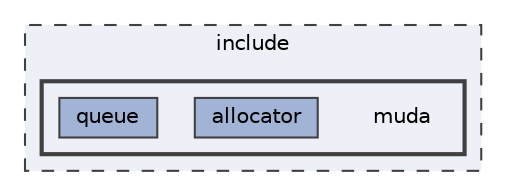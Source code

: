 digraph "include/muda"
{
 // LATEX_PDF_SIZE
  bgcolor="transparent";
  edge [fontname=Helvetica,fontsize=10,labelfontname=Helvetica,labelfontsize=10];
  node [fontname=Helvetica,fontsize=10,shape=box,height=0.2,width=0.4];
  compound=true
  subgraph clusterdir_d44c64559bbebec7f509842c48db8b23 {
    graph [ bgcolor="#edf0f7", pencolor="grey25", label="include", fontname=Helvetica,fontsize=10 style="filled,dashed", URL="dir_d44c64559bbebec7f509842c48db8b23.html",tooltip=""]
  subgraph clusterdir_838a2cac579f15425ddced45f924111f {
    graph [ bgcolor="#edf0f7", pencolor="grey25", label="", fontname=Helvetica,fontsize=10 style="filled,bold", URL="dir_838a2cac579f15425ddced45f924111f.html",tooltip=""]
    dir_838a2cac579f15425ddced45f924111f [shape=plaintext, label="muda"];
  dir_02a2cd1d933a37b25c67ed8d63a70b97 [label="allocator", fillcolor="#a2b4d6", color="grey25", style="filled", URL="dir_02a2cd1d933a37b25c67ed8d63a70b97.html",tooltip=""];
  dir_5b72c180519930b826825f58b619fc27 [label="queue", fillcolor="#a2b4d6", color="grey25", style="filled", URL="dir_5b72c180519930b826825f58b619fc27.html",tooltip=""];
  }
  }
}
